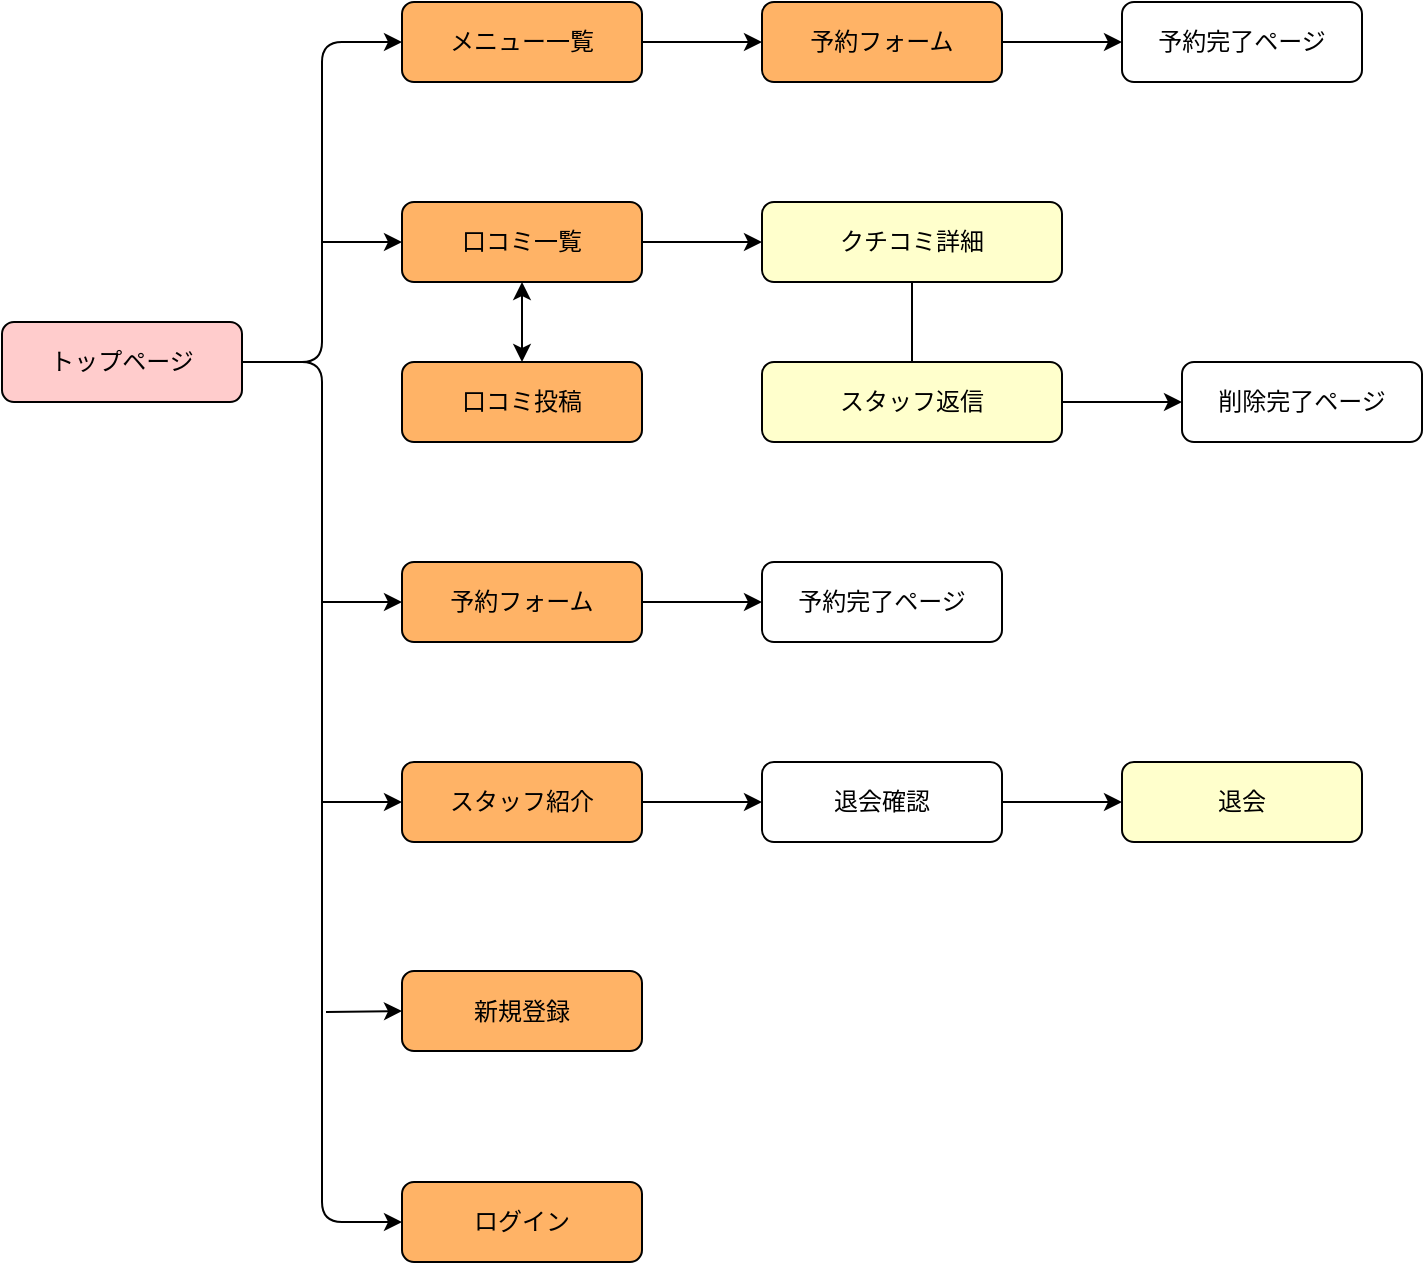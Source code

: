 <mxfile>
    <diagram id="9L7Nd5Qg99FeyFMCMgQG" name="ページ1">
        <mxGraphModel dx="971" dy="793" grid="0" gridSize="10" guides="1" tooltips="1" connect="1" arrows="1" fold="1" page="0" pageScale="1" pageWidth="827" pageHeight="1169" background="#ffffff" math="0" shadow="0">
            <root>
                <mxCell id="0"/>
                <mxCell id="1" parent="0"/>
                <mxCell id="30" style="edgeStyle=orthogonalEdgeStyle;html=1;entryX=0;entryY=0.5;entryDx=0;entryDy=0;strokeColor=#000000;" parent="1" source="2" target="7" edge="1">
                    <mxGeometry relative="1" as="geometry">
                        <mxPoint x="160" y="100" as="targetPoint"/>
                    </mxGeometry>
                </mxCell>
                <mxCell id="2" value="&lt;font color=&quot;#000000&quot;&gt;トップページ&lt;/font&gt;" style="rounded=1;whiteSpace=wrap;html=1;fillColor=#FFCCCC;strokeColor=#000000;" parent="1" vertex="1">
                    <mxGeometry y="240" width="120" height="40" as="geometry"/>
                </mxCell>
                <mxCell id="3" value="&lt;font color=&quot;#000000&quot;&gt;予約完了ページ&lt;/font&gt;" style="rounded=1;whiteSpace=wrap;html=1;fillColor=#FFFFFF;strokeColor=#000000;" parent="1" vertex="1">
                    <mxGeometry x="380" y="360" width="120" height="40" as="geometry"/>
                </mxCell>
                <mxCell id="68" value="" style="edgeStyle=orthogonalEdgeStyle;html=1;endArrow=none;endFill=0;strokeColor=#000000;" parent="1" source="4" target="60" edge="1">
                    <mxGeometry relative="1" as="geometry"/>
                </mxCell>
                <mxCell id="4" value="&lt;font color=&quot;#000000&quot;&gt;クチコミ詳細&lt;/font&gt;" style="rounded=1;whiteSpace=wrap;html=1;strokeColor=#000000;fillColor=#FFFFCC;" parent="1" vertex="1">
                    <mxGeometry x="380" y="180" width="150" height="40" as="geometry"/>
                </mxCell>
                <mxCell id="52" style="edgeStyle=orthogonalEdgeStyle;html=1;exitX=1;exitY=0.5;exitDx=0;exitDy=0;strokeColor=#000000;" parent="1" source="5" target="3" edge="1">
                    <mxGeometry relative="1" as="geometry"/>
                </mxCell>
                <mxCell id="5" value="&lt;font color=&quot;#000000&quot;&gt;予約フォーム&lt;/font&gt;" style="rounded=1;whiteSpace=wrap;html=1;fillColor=#FFB366;strokeColor=#000000;" parent="1" vertex="1">
                    <mxGeometry x="200" y="360" width="120" height="40" as="geometry"/>
                </mxCell>
                <mxCell id="69" value="" style="edgeStyle=orthogonalEdgeStyle;html=1;endArrow=classic;endFill=1;strokeColor=#000000;startArrow=classic;startFill=1;" parent="1" source="6" target="59" edge="1">
                    <mxGeometry relative="1" as="geometry"/>
                </mxCell>
                <mxCell id="70" value="" style="edgeStyle=orthogonalEdgeStyle;html=1;endArrow=classic;endFill=1;strokeColor=#000000;" parent="1" source="6" target="4" edge="1">
                    <mxGeometry relative="1" as="geometry"/>
                </mxCell>
                <mxCell id="6" value="&lt;font color=&quot;#000000&quot;&gt;口コミ一覧&lt;/font&gt;" style="rounded=1;whiteSpace=wrap;html=1;fillColor=#FFB366;strokeColor=#000000;" parent="1" vertex="1">
                    <mxGeometry x="200" y="180" width="120" height="40" as="geometry"/>
                </mxCell>
                <mxCell id="50" style="edgeStyle=orthogonalEdgeStyle;html=1;exitX=1;exitY=0.5;exitDx=0;exitDy=0;entryX=0;entryY=0.5;entryDx=0;entryDy=0;strokeColor=#000000;" parent="1" source="7" target="10" edge="1">
                    <mxGeometry relative="1" as="geometry"/>
                </mxCell>
                <mxCell id="7" value="メニュー一覧" style="rounded=1;whiteSpace=wrap;html=1;fillColor=#FFB366;fontColor=#000000;strokeColor=#000000;" parent="1" vertex="1">
                    <mxGeometry x="200" y="80" width="120" height="40" as="geometry"/>
                </mxCell>
                <mxCell id="9" value="&lt;font color=&quot;#000000&quot;&gt;削除完了ページ&lt;/font&gt;" style="rounded=1;whiteSpace=wrap;html=1;strokeColor=#000000;fillColor=#FFFFFF;" parent="1" vertex="1">
                    <mxGeometry x="590" y="260" width="120" height="40" as="geometry"/>
                </mxCell>
                <mxCell id="77" value="" style="edgeStyle=none;html=1;fontColor=#000000;startArrow=none;startFill=0;endArrow=classic;endFill=1;strokeColor=#000000;" edge="1" parent="1" source="10" target="76">
                    <mxGeometry relative="1" as="geometry"/>
                </mxCell>
                <mxCell id="10" value="&lt;font color=&quot;#000000&quot;&gt;予約フォーム&lt;/font&gt;" style="rounded=1;whiteSpace=wrap;html=1;strokeColor=#000000;fillColor=#FFB366;" parent="1" vertex="1">
                    <mxGeometry x="380" y="80" width="120" height="40" as="geometry"/>
                </mxCell>
                <mxCell id="54" style="edgeStyle=orthogonalEdgeStyle;html=1;exitX=1;exitY=0.5;exitDx=0;exitDy=0;strokeColor=#000000;" parent="1" source="11" target="16" edge="1">
                    <mxGeometry relative="1" as="geometry"/>
                </mxCell>
                <mxCell id="11" value="&lt;font color=&quot;#000000&quot;&gt;スタッフ紹介&lt;/font&gt;" style="rounded=1;whiteSpace=wrap;html=1;fillColor=#FFB366;strokeColor=#000000;" parent="1" vertex="1">
                    <mxGeometry x="200" y="460" width="120" height="40" as="geometry"/>
                </mxCell>
                <mxCell id="13" value="&lt;font color=&quot;#000000&quot;&gt;新規登録&lt;/font&gt;" style="rounded=1;whiteSpace=wrap;html=1;fillColor=#FFB366;strokeColor=#000000;" parent="1" vertex="1">
                    <mxGeometry x="200" y="564.5" width="120" height="40" as="geometry"/>
                </mxCell>
                <mxCell id="15" value="&lt;font color=&quot;#000000&quot;&gt;退会&lt;/font&gt;" style="rounded=1;whiteSpace=wrap;html=1;fillColor=#FFFFCC;strokeColor=#000000;" parent="1" vertex="1">
                    <mxGeometry x="560" y="460" width="120" height="40" as="geometry"/>
                </mxCell>
                <mxCell id="57" value="" style="edgeStyle=orthogonalEdgeStyle;html=1;strokeColor=#000000;" parent="1" source="16" target="15" edge="1">
                    <mxGeometry relative="1" as="geometry"/>
                </mxCell>
                <mxCell id="16" value="退会確認" style="rounded=1;whiteSpace=wrap;html=1;strokeColor=#000000;fillColor=#FFFFFF;fontColor=#000000;" parent="1" vertex="1">
                    <mxGeometry x="380" y="460" width="120" height="40" as="geometry"/>
                </mxCell>
                <mxCell id="32" value="" style="endArrow=classic;html=1;strokeColor=#000000;" parent="1" target="6" edge="1">
                    <mxGeometry width="50" height="50" relative="1" as="geometry">
                        <mxPoint x="160" y="200" as="sourcePoint"/>
                        <mxPoint x="320" y="340" as="targetPoint"/>
                    </mxGeometry>
                </mxCell>
                <mxCell id="40" value="" style="endArrow=classic;html=1;entryX=0;entryY=0.5;entryDx=0;entryDy=0;strokeColor=#000000;" parent="1" target="5" edge="1">
                    <mxGeometry width="50" height="50" relative="1" as="geometry">
                        <mxPoint x="160" y="380" as="sourcePoint"/>
                        <mxPoint x="320" y="270" as="targetPoint"/>
                    </mxGeometry>
                </mxCell>
                <mxCell id="59" value="&lt;font color=&quot;#000000&quot;&gt;口コミ投稿&lt;br&gt;&lt;/font&gt;" style="rounded=1;whiteSpace=wrap;html=1;fillColor=#FFB366;strokeColor=#000000;" parent="1" vertex="1">
                    <mxGeometry x="200" y="260" width="120" height="40" as="geometry"/>
                </mxCell>
                <mxCell id="71" value="" style="edgeStyle=orthogonalEdgeStyle;html=1;endArrow=classic;endFill=1;strokeColor=#000000;" parent="1" source="60" target="9" edge="1">
                    <mxGeometry relative="1" as="geometry"/>
                </mxCell>
                <mxCell id="60" value="&lt;font color=&quot;#000000&quot;&gt;スタッフ返信&lt;/font&gt;" style="rounded=1;whiteSpace=wrap;html=1;strokeColor=#000000;fillColor=#FFFFCC;" parent="1" vertex="1">
                    <mxGeometry x="380" y="260" width="150" height="40" as="geometry"/>
                </mxCell>
                <mxCell id="73" value="" style="edgeStyle=elbowEdgeStyle;elbow=horizontal;endArrow=classic;html=1;entryX=0;entryY=0.5;entryDx=0;entryDy=0;strokeColor=#000000;" parent="1" target="79" edge="1">
                    <mxGeometry width="50" height="50" relative="1" as="geometry">
                        <mxPoint x="120" y="260" as="sourcePoint"/>
                        <mxPoint x="160" y="630" as="targetPoint"/>
                        <Array as="points">
                            <mxPoint x="160" y="630"/>
                        </Array>
                    </mxGeometry>
                </mxCell>
                <mxCell id="74" value="" style="endArrow=classic;html=1;entryX=0;entryY=0.5;entryDx=0;entryDy=0;strokeColor=#000000;" parent="1" target="11" edge="1">
                    <mxGeometry width="50" height="50" relative="1" as="geometry">
                        <mxPoint x="160" y="480" as="sourcePoint"/>
                        <mxPoint x="390" y="310" as="targetPoint"/>
                    </mxGeometry>
                </mxCell>
                <mxCell id="76" value="&lt;font color=&quot;#000000&quot;&gt;予約完了ページ&lt;/font&gt;" style="rounded=1;whiteSpace=wrap;html=1;fillColor=#FFFFFF;strokeColor=#000000;" vertex="1" parent="1">
                    <mxGeometry x="560" y="80" width="120" height="40" as="geometry"/>
                </mxCell>
                <mxCell id="79" value="&lt;font color=&quot;#000000&quot;&gt;ログイン&lt;/font&gt;" style="rounded=1;whiteSpace=wrap;html=1;fillColor=#FFB366;strokeColor=#000000;" vertex="1" parent="1">
                    <mxGeometry x="200" y="670" width="120" height="40" as="geometry"/>
                </mxCell>
                <mxCell id="83" value="" style="endArrow=classic;html=1;fontColor=#000000;strokeColor=#000000;entryX=0;entryY=0.5;entryDx=0;entryDy=0;" edge="1" parent="1" target="13">
                    <mxGeometry width="50" height="50" relative="1" as="geometry">
                        <mxPoint x="162" y="585" as="sourcePoint"/>
                        <mxPoint x="459" y="491" as="targetPoint"/>
                    </mxGeometry>
                </mxCell>
            </root>
        </mxGraphModel>
    </diagram>
</mxfile>